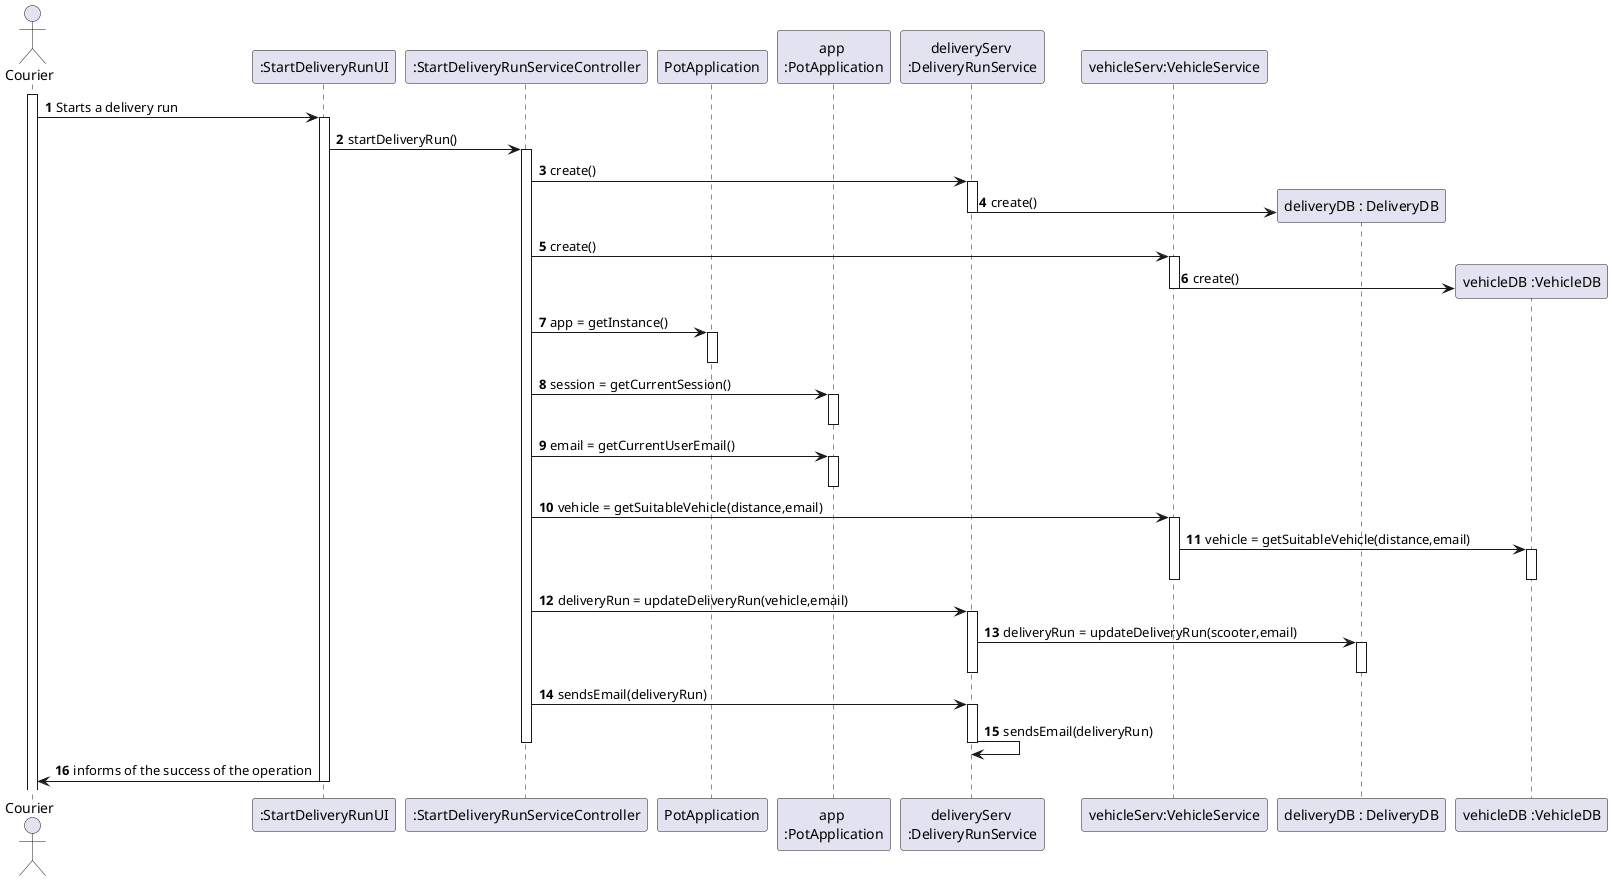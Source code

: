 @startuml
autonumber
actor "Courier" as ADMIN
participant ":StartDeliveryRunUI" as UI
participant ":StartDeliveryRunServiceController" as CTRL
participant "PotApplication" as PA
participant "app \n:PotApplication" as APA
participant "deliveryServ \n:DeliveryRunService" as PR
participant "vehicleServ:VehicleService" as SS
participant "deliveryDB : DeliveryDB" as PDB
participant "vehicleDB :VehicleDB" as SDB
activate ADMIN

ADMIN -> UI : Starts a delivery run
activate UI

UI -> CTRL : startDeliveryRun()
activate CTRL
CTRL -> PR : create()
activate PR
PR -> PDB** : create()
deactivate PR
CTRL -> SS : create()
activate SS
SS -> SDB** : create()
deactivate SS
CTRL -> PA : app = getInstance()
activate PA
deactivate PA
CTRL -> APA : session = getCurrentSession()
activate APA
deactivate APA

CTRL -> APA : email = getCurrentUserEmail()
activate APA
deactivate APA
CTRL -> SS : vehicle = getSuitableVehicle(distance,email)
activate SS
SS -> SDB : vehicle = getSuitableVehicle(distance,email)
activate SDB
deactivate SDB
deactivate SS
CTRL -> PR : deliveryRun = updateDeliveryRun(vehicle,email)
activate PR
PR -> PDB : deliveryRun = updateDeliveryRun(scooter,email)
activate PDB
deactivate PDB
deactivate PR

CTRL -> PR : sendsEmail(deliveryRun)
activate PR
PR -> PR : sendsEmail(deliveryRun)
deactivate PR
deactivate CTRL
UI -> ADMIN : informs of the success of the operation
deactivate UI

@enduml
